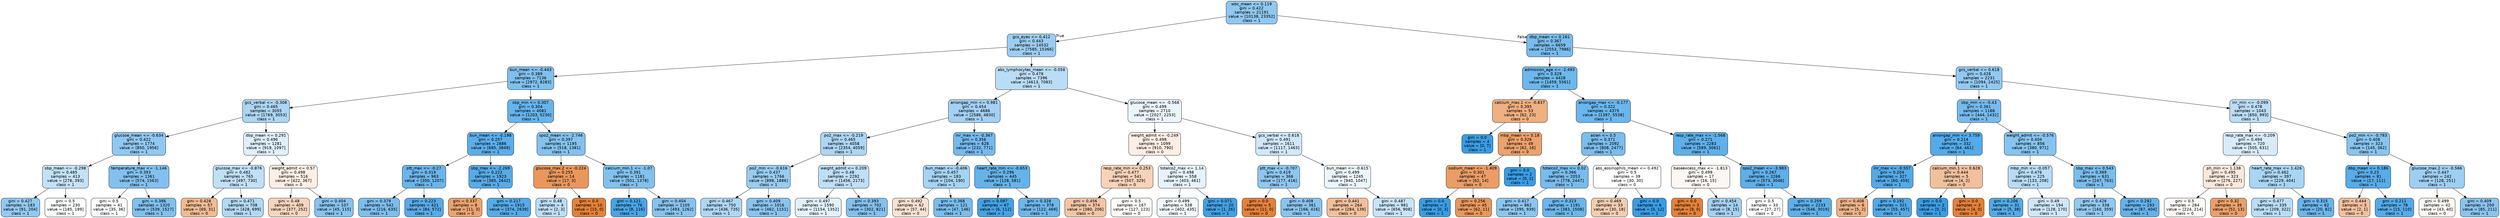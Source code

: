 digraph Tree {
node [shape=box, style="filled, rounded", color="black", fontname="helvetica"] ;
edge [fontname="helvetica"] ;
0 [label="wbc_mean <= 0.119\ngini = 0.422\nsamples = 21191\nvalue = [10138, 23352]\nclass = 1", fillcolor="#8fc8f0"] ;
1 [label="gcs_eyes <= 0.412\ngini = 0.443\nsamples = 14532\nvalue = [7585, 15366]\nclass = 1", fillcolor="#9bcdf2"] ;
0 -> 1 [labeldistance=2.5, labelangle=45, headlabel="True"] ;
2 [label="bun_mean <= -0.443\ngini = 0.389\nsamples = 7136\nvalue = [2972, 8283]\nclass = 1", fillcolor="#80c0ee"] ;
1 -> 2 ;
3 [label="gcs_verbal <= -0.308\ngini = 0.465\nsamples = 3055\nvalue = [1769, 3053]\nclass = 1", fillcolor="#acd6f4"] ;
2 -> 3 ;
4 [label="glucose_mean <= -0.634\ngini = 0.422\nsamples = 1774\nvalue = [850, 1956]\nclass = 1", fillcolor="#8fc8f0"] ;
3 -> 4 ;
5 [label="sbp_mean <= -0.298\ngini = 0.485\nsamples = 413\nvalue = [276, 393]\nclass = 1", fillcolor="#c4e2f7"] ;
4 -> 5 ;
6 [label="gini = 0.427\nsamples = 183\nvalue = [91, 204]\nclass = 1", fillcolor="#91c9f1"] ;
5 -> 6 ;
7 [label="gini = 0.5\nsamples = 230\nvalue = [185, 189]\nclass = 1", fillcolor="#fbfdfe"] ;
5 -> 7 ;
8 [label="temperature_max <= -1.146\ngini = 0.393\nsamples = 1361\nvalue = [574, 1563]\nclass = 1", fillcolor="#82c1ef"] ;
4 -> 8 ;
9 [label="gini = 0.5\nsamples = 41\nvalue = [35, 36]\nclass = 1", fillcolor="#fafcfe"] ;
8 -> 9 ;
10 [label="gini = 0.386\nsamples = 1320\nvalue = [539, 1527]\nclass = 1", fillcolor="#7fc0ee"] ;
8 -> 10 ;
11 [label="dbp_mean <= 0.291\ngini = 0.496\nsamples = 1281\nvalue = [919, 1097]\nclass = 1", fillcolor="#dfeffb"] ;
3 -> 11 ;
12 [label="glucose_max <= -0.876\ngini = 0.482\nsamples = 765\nvalue = [497, 730]\nclass = 1", fillcolor="#c0e0f7"] ;
11 -> 12 ;
13 [label="gini = 0.428\nsamples = 57\nvalue = [69, 31]\nclass = 0", fillcolor="#f1ba92"] ;
12 -> 13 ;
14 [label="gini = 0.471\nsamples = 708\nvalue = [428, 699]\nclass = 1", fillcolor="#b2d9f5"] ;
12 -> 14 ;
15 [label="weight_admit <= 0.57\ngini = 0.498\nsamples = 516\nvalue = [422, 367]\nclass = 0", fillcolor="#fcefe5"] ;
11 -> 15 ;
16 [label="gini = 0.48\nsamples = 409\nvalue = [377, 252]\nclass = 0", fillcolor="#f6d5bd"] ;
15 -> 16 ;
17 [label="gini = 0.404\nsamples = 107\nvalue = [45, 115]\nclass = 1", fillcolor="#86c3ef"] ;
15 -> 17 ;
18 [label="sbp_min <= 0.307\ngini = 0.304\nsamples = 4081\nvalue = [1203, 5230]\nclass = 1", fillcolor="#67b4eb"] ;
2 -> 18 ;
19 [label="bun_mean <= -0.198\ngini = 0.257\nsamples = 2886\nvalue = [685, 3849]\nclass = 1", fillcolor="#5caeea"] ;
18 -> 19 ;
20 [label="ptt_max <= -0.27\ngini = 0.319\nsamples = 963\nvalue = [300, 1207]\nclass = 1", fillcolor="#6ab5eb"] ;
19 -> 20 ;
21 [label="gini = 0.379\nsamples = 542\nvalue = [216, 635]\nclass = 1", fillcolor="#7cbeee"] ;
20 -> 21 ;
22 [label="gini = 0.223\nsamples = 421\nvalue = [84, 572]\nclass = 1", fillcolor="#56abe9"] ;
20 -> 22 ;
23 [label="sbp_max <= -2.269\ngini = 0.222\nsamples = 1923\nvalue = [385, 2642]\nclass = 1", fillcolor="#56abe9"] ;
19 -> 23 ;
24 [label="gini = 0.337\nsamples = 8\nvalue = [11, 3]\nclass = 0", fillcolor="#eca36f"] ;
23 -> 24 ;
25 [label="gini = 0.217\nsamples = 1915\nvalue = [374, 2639]\nclass = 1", fillcolor="#55abe9"] ;
23 -> 25 ;
26 [label="spo2_mean <= -2.746\ngini = 0.397\nsamples = 1195\nvalue = [518, 1381]\nclass = 1", fillcolor="#83c2ef"] ;
18 -> 26 ;
27 [label="glucose_max.2 <= -0.224\ngini = 0.255\nsamples = 14\nvalue = [17, 3]\nclass = 0", fillcolor="#ea975c"] ;
26 -> 27 ;
28 [label="gini = 0.48\nsamples = 4\nvalue = [2, 3]\nclass = 1", fillcolor="#bddef6"] ;
27 -> 28 ;
29 [label="gini = 0.0\nsamples = 10\nvalue = [15, 0]\nclass = 0", fillcolor="#e58139"] ;
27 -> 29 ;
30 [label="calcium_min.1 <= -1.07\ngini = 0.391\nsamples = 1181\nvalue = [501, 1378]\nclass = 1", fillcolor="#81c1ee"] ;
26 -> 30 ;
31 [label="gini = 0.121\nsamples = 76\nvalue = [8, 116]\nclass = 1", fillcolor="#47a4e7"] ;
30 -> 31 ;
32 [label="gini = 0.404\nsamples = 1105\nvalue = [493, 1262]\nclass = 1", fillcolor="#86c3ef"] ;
30 -> 32 ;
33 [label="abs_lymphocytes_mean <= -0.058\ngini = 0.478\nsamples = 7396\nvalue = [4613, 7083]\nclass = 1", fillcolor="#baddf6"] ;
1 -> 33 ;
34 [label="aniongap_min <= 0.981\ngini = 0.454\nsamples = 4686\nvalue = [2586, 4830]\nclass = 1", fillcolor="#a3d1f3"] ;
33 -> 34 ;
35 [label="po2_max <= -0.219\ngini = 0.465\nsamples = 4058\nvalue = [2354, 4059]\nclass = 1", fillcolor="#acd6f4"] ;
34 -> 35 ;
36 [label="po2_min <= -0.616\ngini = 0.437\nsamples = 1766\nvalue = [898, 1886]\nclass = 1", fillcolor="#97ccf1"] ;
35 -> 36 ;
37 [label="gini = 0.467\nsamples = 750\nvalue = [436, 735]\nclass = 1", fillcolor="#aed7f4"] ;
36 -> 37 ;
38 [label="gini = 0.409\nsamples = 1016\nvalue = [462, 1151]\nclass = 1", fillcolor="#88c4ef"] ;
36 -> 38 ;
39 [label="weight_admit <= 0.209\ngini = 0.48\nsamples = 2292\nvalue = [1456, 2173]\nclass = 1", fillcolor="#bedff6"] ;
35 -> 39 ;
40 [label="gini = 0.497\nsamples = 1590\nvalue = [1154, 1352]\nclass = 1", fillcolor="#e2f1fb"] ;
39 -> 40 ;
41 [label="gini = 0.393\nsamples = 702\nvalue = [302, 821]\nclass = 1", fillcolor="#82c1ef"] ;
39 -> 41 ;
42 [label="inr_max <= -0.367\ngini = 0.356\nsamples = 628\nvalue = [232, 771]\nclass = 1", fillcolor="#75baed"] ;
34 -> 42 ;
43 [label="bun_mean <= -0.406\ngini = 0.457\nsamples = 183\nvalue = [104, 190]\nclass = 1", fillcolor="#a5d3f3"] ;
42 -> 43 ;
44 [label="gini = 0.492\nsamples = 62\nvalue = [57, 44]\nclass = 0", fillcolor="#f9e2d2"] ;
43 -> 44 ;
45 [label="gini = 0.368\nsamples = 121\nvalue = [47, 146]\nclass = 1", fillcolor="#79bded"] ;
43 -> 45 ;
46 [label="heart_rate_min <= -0.653\ngini = 0.296\nsamples = 445\nvalue = [128, 581]\nclass = 1", fillcolor="#65b3eb"] ;
42 -> 46 ;
47 [label="gini = 0.097\nsamples = 67\nvalue = [6, 112]\nclass = 1", fillcolor="#44a2e6"] ;
46 -> 47 ;
48 [label="gini = 0.328\nsamples = 378\nvalue = [122, 469]\nclass = 1", fillcolor="#6db6ec"] ;
46 -> 48 ;
49 [label="glucose_mean <= -0.568\ngini = 0.499\nsamples = 2710\nvalue = [2027, 2253]\nclass = 1", fillcolor="#ebf5fc"] ;
33 -> 49 ;
50 [label="weight_admit <= -0.249\ngini = 0.498\nsamples = 1099\nvalue = [910, 790]\nclass = 0", fillcolor="#fceee5"] ;
49 -> 50 ;
51 [label="resp_rate_min <= 0.253\ngini = 0.477\nsamples = 541\nvalue = [507, 329]\nclass = 0", fillcolor="#f6d3b9"] ;
50 -> 51 ;
52 [label="gini = 0.456\nsamples = 374\nvalue = [380, 206]\nclass = 0", fillcolor="#f3c5a4"] ;
51 -> 52 ;
53 [label="gini = 0.5\nsamples = 167\nvalue = [127, 123]\nclass = 0", fillcolor="#fefbf9"] ;
51 -> 53 ;
54 [label="totalco2_max <= 1.14\ngini = 0.498\nsamples = 558\nvalue = [403, 461]\nclass = 1", fillcolor="#e6f3fc"] ;
50 -> 54 ;
55 [label="gini = 0.499\nsamples = 538\nvalue = [402, 435]\nclass = 1", fillcolor="#f0f8fd"] ;
54 -> 55 ;
56 [label="gini = 0.071\nsamples = 20\nvalue = [1, 26]\nclass = 1", fillcolor="#41a1e6"] ;
54 -> 56 ;
57 [label="gcs_verbal <= 0.618\ngini = 0.491\nsamples = 1611\nvalue = [1117, 1463]\nclass = 1", fillcolor="#d0e8f9"] ;
49 -> 57 ;
58 [label="ptt_max <= -0.707\ngini = 0.419\nsamples = 366\nvalue = [177, 416]\nclass = 1", fillcolor="#8dc7f0"] ;
57 -> 58 ;
59 [label="gini = 0.0\nsamples = 5\nvalue = [11, 0]\nclass = 0", fillcolor="#e58139"] ;
58 -> 59 ;
60 [label="gini = 0.408\nsamples = 361\nvalue = [166, 416]\nclass = 1", fillcolor="#88c4ef"] ;
58 -> 60 ;
61 [label="bun_mean <= -0.615\ngini = 0.499\nsamples = 1245\nvalue = [940, 1047]\nclass = 1", fillcolor="#ebf5fc"] ;
57 -> 61 ;
62 [label="gini = 0.441\nsamples = 264\nvalue = [284, 139]\nclass = 0", fillcolor="#f2bf9a"] ;
61 -> 62 ;
63 [label="gini = 0.487\nsamples = 981\nvalue = [656, 908]\nclass = 1", fillcolor="#c8e4f8"] ;
61 -> 63 ;
64 [label="dbp_mean <= 0.161\ngini = 0.367\nsamples = 6659\nvalue = [2553, 7986]\nclass = 1", fillcolor="#78bced"] ;
0 -> 64 [labeldistance=2.5, labelangle=-45, headlabel="False"] ;
65 [label="admission_age <= -2.493\ngini = 0.329\nsamples = 4428\nvalue = [1459, 5561]\nclass = 1", fillcolor="#6db7ec"] ;
64 -> 65 ;
66 [label="calcium_max.1 <= -0.837\ngini = 0.395\nsamples = 53\nvalue = [62, 23]\nclass = 0", fillcolor="#efb082"] ;
65 -> 66 ;
67 [label="gini = 0.0\nsamples = 4\nvalue = [0, 7]\nclass = 1", fillcolor="#399de5"] ;
66 -> 67 ;
68 [label="mbp_mean <= 0.18\ngini = 0.326\nsamples = 49\nvalue = [62, 16]\nclass = 0", fillcolor="#eca26c"] ;
66 -> 68 ;
69 [label="sodium_mean <= -1.409\ngini = 0.301\nsamples = 47\nvalue = [62, 14]\nclass = 0", fillcolor="#eb9d66"] ;
68 -> 69 ;
70 [label="gini = 0.0\nsamples = 2\nvalue = [0, 3]\nclass = 1", fillcolor="#399de5"] ;
69 -> 70 ;
71 [label="gini = 0.256\nsamples = 45\nvalue = [62, 11]\nclass = 0", fillcolor="#ea975c"] ;
69 -> 71 ;
72 [label="gini = 0.0\nsamples = 2\nvalue = [0, 2]\nclass = 1", fillcolor="#399de5"] ;
68 -> 72 ;
73 [label="aniongap_max <= -0.177\ngini = 0.322\nsamples = 4375\nvalue = [1397, 5538]\nclass = 1", fillcolor="#6bb6ec"] ;
65 -> 73 ;
74 [label="asian <= 0.5\ngini = 0.371\nsamples = 2092\nvalue = [808, 2477]\nclass = 1", fillcolor="#7abded"] ;
73 -> 74 ;
75 [label="totalco2_max <= 0.02\ngini = 0.366\nsamples = 2053\nvalue = [778, 2447]\nclass = 1", fillcolor="#78bced"] ;
74 -> 75 ;
76 [label="gini = 0.417\nsamples = 862\nvalue = [395, 939]\nclass = 1", fillcolor="#8cc6f0"] ;
75 -> 76 ;
77 [label="gini = 0.323\nsamples = 1191\nvalue = [383, 1508]\nclass = 1", fillcolor="#6bb6ec"] ;
75 -> 77 ;
78 [label="abs_eosinophils_mean <= 0.492\ngini = 0.5\nsamples = 39\nvalue = [30, 30]\nclass = 0", fillcolor="#ffffff"] ;
74 -> 78 ;
79 [label="gini = 0.469\nsamples = 33\nvalue = [30, 18]\nclass = 0", fillcolor="#f5cdb0"] ;
78 -> 79 ;
80 [label="gini = 0.0\nsamples = 6\nvalue = [0, 12]\nclass = 1", fillcolor="#399de5"] ;
78 -> 80 ;
81 [label="resp_rate_max <= -1.568\ngini = 0.271\nsamples = 2283\nvalue = [589, 3061]\nclass = 1", fillcolor="#5fb0ea"] ;
73 -> 81 ;
82 [label="baseexcess_max <= -1.813\ngini = 0.499\nsamples = 17\nvalue = [16, 15]\nclass = 0", fillcolor="#fdf7f3"] ;
81 -> 82 ;
83 [label="gini = 0.0\nsamples = 3\nvalue = [8, 0]\nclass = 0", fillcolor="#e58139"] ;
82 -> 83 ;
84 [label="gini = 0.454\nsamples = 14\nvalue = [8, 15]\nclass = 1", fillcolor="#a3d1f3"] ;
82 -> 84 ;
85 [label="spo2_mean <= -3.983\ngini = 0.267\nsamples = 2266\nvalue = [573, 3046]\nclass = 1", fillcolor="#5eafea"] ;
81 -> 85 ;
86 [label="gini = 0.5\nsamples = 33\nvalue = [27, 27]\nclass = 0", fillcolor="#ffffff"] ;
85 -> 86 ;
87 [label="gini = 0.259\nsamples = 2233\nvalue = [546, 3019]\nclass = 1", fillcolor="#5dafea"] ;
85 -> 87 ;
88 [label="gcs_verbal <= 0.618\ngini = 0.428\nsamples = 2231\nvalue = [1094, 2425]\nclass = 1", fillcolor="#92c9f1"] ;
64 -> 88 ;
89 [label="sbp_min <= -0.43\ngini = 0.361\nsamples = 1188\nvalue = [444, 1432]\nclass = 1", fillcolor="#76bbed"] ;
88 -> 89 ;
90 [label="aniongap_min <= 3.759\ngini = 0.214\nsamples = 332\nvalue = [64, 461]\nclass = 1", fillcolor="#54abe9"] ;
89 -> 90 ;
91 [label="inr_max <= -0.557\ngini = 0.204\nsamples = 327\nvalue = [60, 459]\nclass = 1", fillcolor="#53aae8"] ;
90 -> 91 ;
92 [label="gini = 0.408\nsamples = 6\nvalue = [5, 2]\nclass = 0", fillcolor="#efb388"] ;
91 -> 92 ;
93 [label="gini = 0.192\nsamples = 321\nvalue = [55, 457]\nclass = 1", fillcolor="#51a9e8"] ;
91 -> 93 ;
94 [label="calcium_min.1 <= 0.628\ngini = 0.444\nsamples = 5\nvalue = [4, 2]\nclass = 0", fillcolor="#f2c09c"] ;
90 -> 94 ;
95 [label="gini = 0.0\nsamples = 2\nvalue = [0, 2]\nclass = 1", fillcolor="#399de5"] ;
94 -> 95 ;
96 [label="gini = 0.0\nsamples = 3\nvalue = [4, 0]\nclass = 0", fillcolor="#e58139"] ;
94 -> 96 ;
97 [label="weight_admit <= -0.576\ngini = 0.404\nsamples = 856\nvalue = [380, 971]\nclass = 1", fillcolor="#86c3ef"] ;
89 -> 97 ;
98 [label="mbp_min <= -0.057\ngini = 0.476\nsamples = 225\nvalue = [133, 208]\nclass = 1", fillcolor="#b8dcf6"] ;
97 -> 98 ;
99 [label="gini = 0.206\nsamples = 31\nvalue = [5, 38]\nclass = 1", fillcolor="#53aae8"] ;
98 -> 99 ;
100 [label="gini = 0.49\nsamples = 194\nvalue = [128, 170]\nclass = 1", fillcolor="#cee7f9"] ;
98 -> 100 ;
101 [label="sbp_max <= 0.543\ngini = 0.369\nsamples = 631\nvalue = [247, 763]\nclass = 1", fillcolor="#79bded"] ;
97 -> 101 ;
102 [label="gini = 0.426\nsamples = 338\nvalue = [160, 359]\nclass = 1", fillcolor="#91c9f1"] ;
101 -> 102 ;
103 [label="gini = 0.292\nsamples = 293\nvalue = [87, 404]\nclass = 1", fillcolor="#64b2eb"] ;
101 -> 103 ;
104 [label="inr_min <= -0.099\ngini = 0.478\nsamples = 1043\nvalue = [650, 993]\nclass = 1", fillcolor="#bbddf6"] ;
88 -> 104 ;
105 [label="resp_rate_max <= -0.209\ngini = 0.494\nsamples = 720\nvalue = [505, 631]\nclass = 1", fillcolor="#d7ebfa"] ;
104 -> 105 ;
106 [label="ph_min <= 1.138\ngini = 0.495\nsamples = 323\nvalue = [276, 227]\nclass = 0", fillcolor="#fae9dc"] ;
105 -> 106 ;
107 [label="gini = 0.5\nsamples = 284\nvalue = [224, 214]\nclass = 0", fillcolor="#fef9f6"] ;
106 -> 107 ;
108 [label="gini = 0.32\nsamples = 39\nvalue = [52, 13]\nclass = 0", fillcolor="#eca06a"] ;
106 -> 108 ;
109 [label="heart_rate_max <= 1.426\ngini = 0.462\nsamples = 397\nvalue = [229, 404]\nclass = 1", fillcolor="#a9d5f4"] ;
105 -> 109 ;
110 [label="gini = 0.477\nsamples = 335\nvalue = [209, 322]\nclass = 1", fillcolor="#baddf6"] ;
109 -> 110 ;
111 [label="gini = 0.315\nsamples = 62\nvalue = [20, 82]\nclass = 1", fillcolor="#69b5eb"] ;
109 -> 111 ;
112 [label="po2_min <= -0.783\ngini = 0.408\nsamples = 323\nvalue = [145, 362]\nclass = 1", fillcolor="#88c4ef"] ;
104 -> 112 ;
113 [label="dbp_mean <= 0.186\ngini = 0.23\nsamples = 81\nvalue = [17, 111]\nclass = 1", fillcolor="#57ace9"] ;
112 -> 113 ;
114 [label="gini = 0.444\nsamples = 3\nvalue = [2, 1]\nclass = 0", fillcolor="#f2c09c"] ;
113 -> 114 ;
115 [label="gini = 0.211\nsamples = 78\nvalue = [15, 110]\nclass = 1", fillcolor="#54aae9"] ;
113 -> 115 ;
116 [label="glucose_max.2 <= -0.566\ngini = 0.447\nsamples = 242\nvalue = [128, 251]\nclass = 1", fillcolor="#9ecff2"] ;
112 -> 116 ;
117 [label="gini = 0.499\nsamples = 42\nvalue = [43, 40]\nclass = 0", fillcolor="#fdf6f1"] ;
116 -> 117 ;
118 [label="gini = 0.409\nsamples = 200\nvalue = [85, 211]\nclass = 1", fillcolor="#89c4ef"] ;
116 -> 118 ;
}